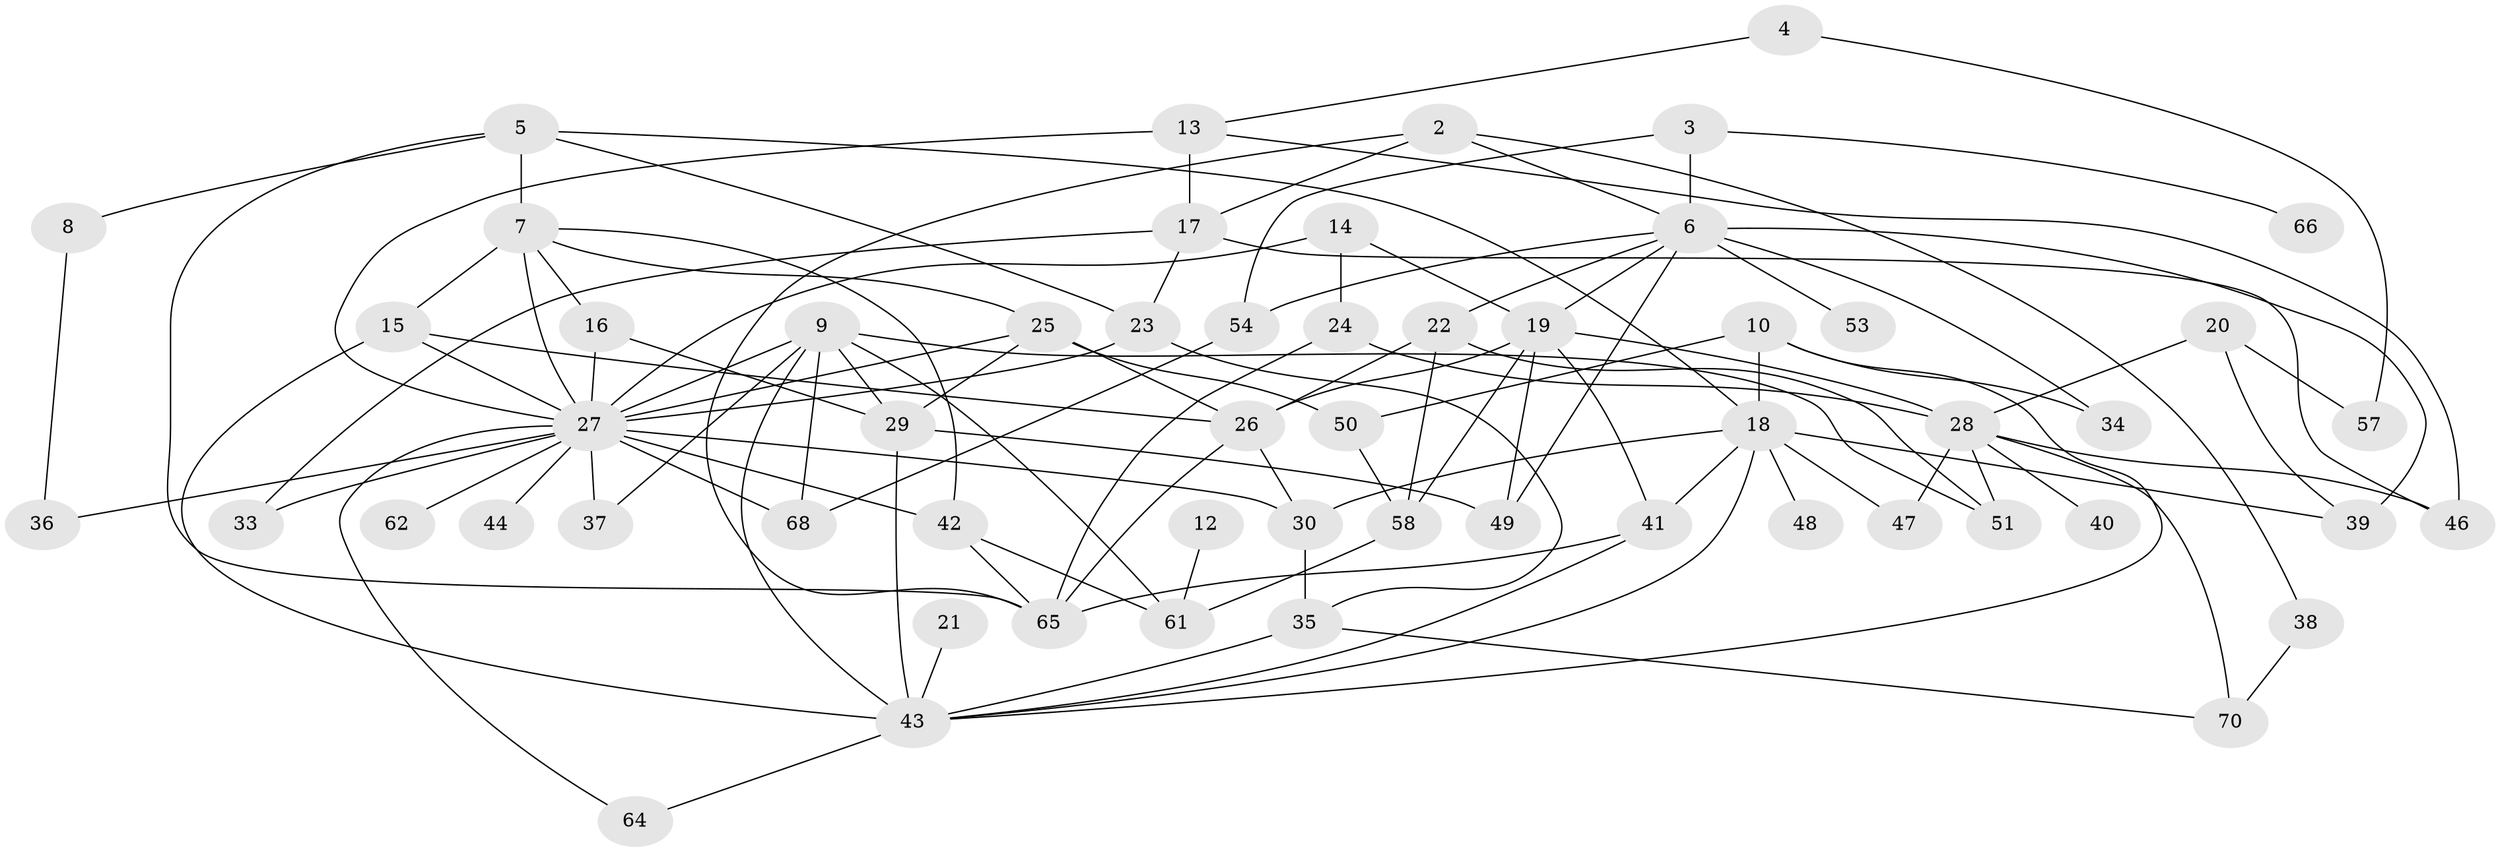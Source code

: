 // original degree distribution, {0: 0.08571428571428572, 5: 0.08571428571428572, 2: 0.30714285714285716, 3: 0.21428571428571427, 7: 0.014285714285714285, 1: 0.12857142857142856, 6: 0.02857142857142857, 4: 0.12857142857142856, 10: 0.007142857142857143}
// Generated by graph-tools (version 1.1) at 2025/33/03/09/25 02:33:50]
// undirected, 57 vertices, 109 edges
graph export_dot {
graph [start="1"]
  node [color=gray90,style=filled];
  2;
  3;
  4;
  5;
  6;
  7;
  8;
  9;
  10;
  12;
  13;
  14;
  15;
  16;
  17;
  18;
  19;
  20;
  21;
  22;
  23;
  24;
  25;
  26;
  27;
  28;
  29;
  30;
  33;
  34;
  35;
  36;
  37;
  38;
  39;
  40;
  41;
  42;
  43;
  44;
  46;
  47;
  48;
  49;
  50;
  51;
  53;
  54;
  57;
  58;
  61;
  62;
  64;
  65;
  66;
  68;
  70;
  2 -- 6 [weight=1.0];
  2 -- 17 [weight=1.0];
  2 -- 38 [weight=1.0];
  2 -- 65 [weight=1.0];
  3 -- 6 [weight=1.0];
  3 -- 54 [weight=1.0];
  3 -- 66 [weight=1.0];
  4 -- 13 [weight=1.0];
  4 -- 57 [weight=1.0];
  5 -- 7 [weight=1.0];
  5 -- 8 [weight=1.0];
  5 -- 18 [weight=1.0];
  5 -- 23 [weight=1.0];
  5 -- 65 [weight=1.0];
  6 -- 19 [weight=1.0];
  6 -- 22 [weight=1.0];
  6 -- 34 [weight=1.0];
  6 -- 39 [weight=1.0];
  6 -- 49 [weight=1.0];
  6 -- 53 [weight=1.0];
  6 -- 54 [weight=1.0];
  7 -- 15 [weight=3.0];
  7 -- 16 [weight=1.0];
  7 -- 25 [weight=1.0];
  7 -- 27 [weight=1.0];
  7 -- 42 [weight=1.0];
  8 -- 36 [weight=1.0];
  9 -- 27 [weight=1.0];
  9 -- 29 [weight=1.0];
  9 -- 37 [weight=1.0];
  9 -- 43 [weight=1.0];
  9 -- 51 [weight=1.0];
  9 -- 61 [weight=1.0];
  9 -- 68 [weight=1.0];
  10 -- 18 [weight=1.0];
  10 -- 34 [weight=1.0];
  10 -- 43 [weight=1.0];
  10 -- 50 [weight=1.0];
  12 -- 61 [weight=1.0];
  13 -- 17 [weight=2.0];
  13 -- 27 [weight=1.0];
  13 -- 46 [weight=1.0];
  14 -- 19 [weight=1.0];
  14 -- 24 [weight=2.0];
  14 -- 27 [weight=1.0];
  15 -- 26 [weight=1.0];
  15 -- 27 [weight=1.0];
  15 -- 43 [weight=3.0];
  16 -- 27 [weight=2.0];
  16 -- 29 [weight=1.0];
  17 -- 23 [weight=1.0];
  17 -- 33 [weight=1.0];
  17 -- 46 [weight=1.0];
  18 -- 30 [weight=1.0];
  18 -- 39 [weight=1.0];
  18 -- 41 [weight=1.0];
  18 -- 43 [weight=1.0];
  18 -- 47 [weight=1.0];
  18 -- 48 [weight=1.0];
  19 -- 26 [weight=1.0];
  19 -- 28 [weight=2.0];
  19 -- 41 [weight=2.0];
  19 -- 49 [weight=1.0];
  19 -- 58 [weight=1.0];
  20 -- 28 [weight=1.0];
  20 -- 39 [weight=1.0];
  20 -- 57 [weight=1.0];
  21 -- 43 [weight=1.0];
  22 -- 26 [weight=3.0];
  22 -- 51 [weight=1.0];
  22 -- 58 [weight=1.0];
  23 -- 27 [weight=2.0];
  23 -- 35 [weight=1.0];
  24 -- 28 [weight=1.0];
  24 -- 65 [weight=1.0];
  25 -- 26 [weight=1.0];
  25 -- 27 [weight=1.0];
  25 -- 29 [weight=1.0];
  25 -- 50 [weight=1.0];
  26 -- 30 [weight=1.0];
  26 -- 65 [weight=1.0];
  27 -- 30 [weight=1.0];
  27 -- 33 [weight=1.0];
  27 -- 36 [weight=1.0];
  27 -- 37 [weight=2.0];
  27 -- 42 [weight=1.0];
  27 -- 44 [weight=1.0];
  27 -- 62 [weight=2.0];
  27 -- 64 [weight=1.0];
  27 -- 68 [weight=1.0];
  28 -- 40 [weight=1.0];
  28 -- 46 [weight=1.0];
  28 -- 47 [weight=1.0];
  28 -- 51 [weight=1.0];
  28 -- 70 [weight=1.0];
  29 -- 43 [weight=1.0];
  29 -- 49 [weight=1.0];
  30 -- 35 [weight=1.0];
  35 -- 43 [weight=2.0];
  35 -- 70 [weight=1.0];
  38 -- 70 [weight=1.0];
  41 -- 43 [weight=1.0];
  41 -- 65 [weight=1.0];
  42 -- 61 [weight=1.0];
  42 -- 65 [weight=1.0];
  43 -- 64 [weight=1.0];
  50 -- 58 [weight=1.0];
  54 -- 68 [weight=1.0];
  58 -- 61 [weight=1.0];
}
